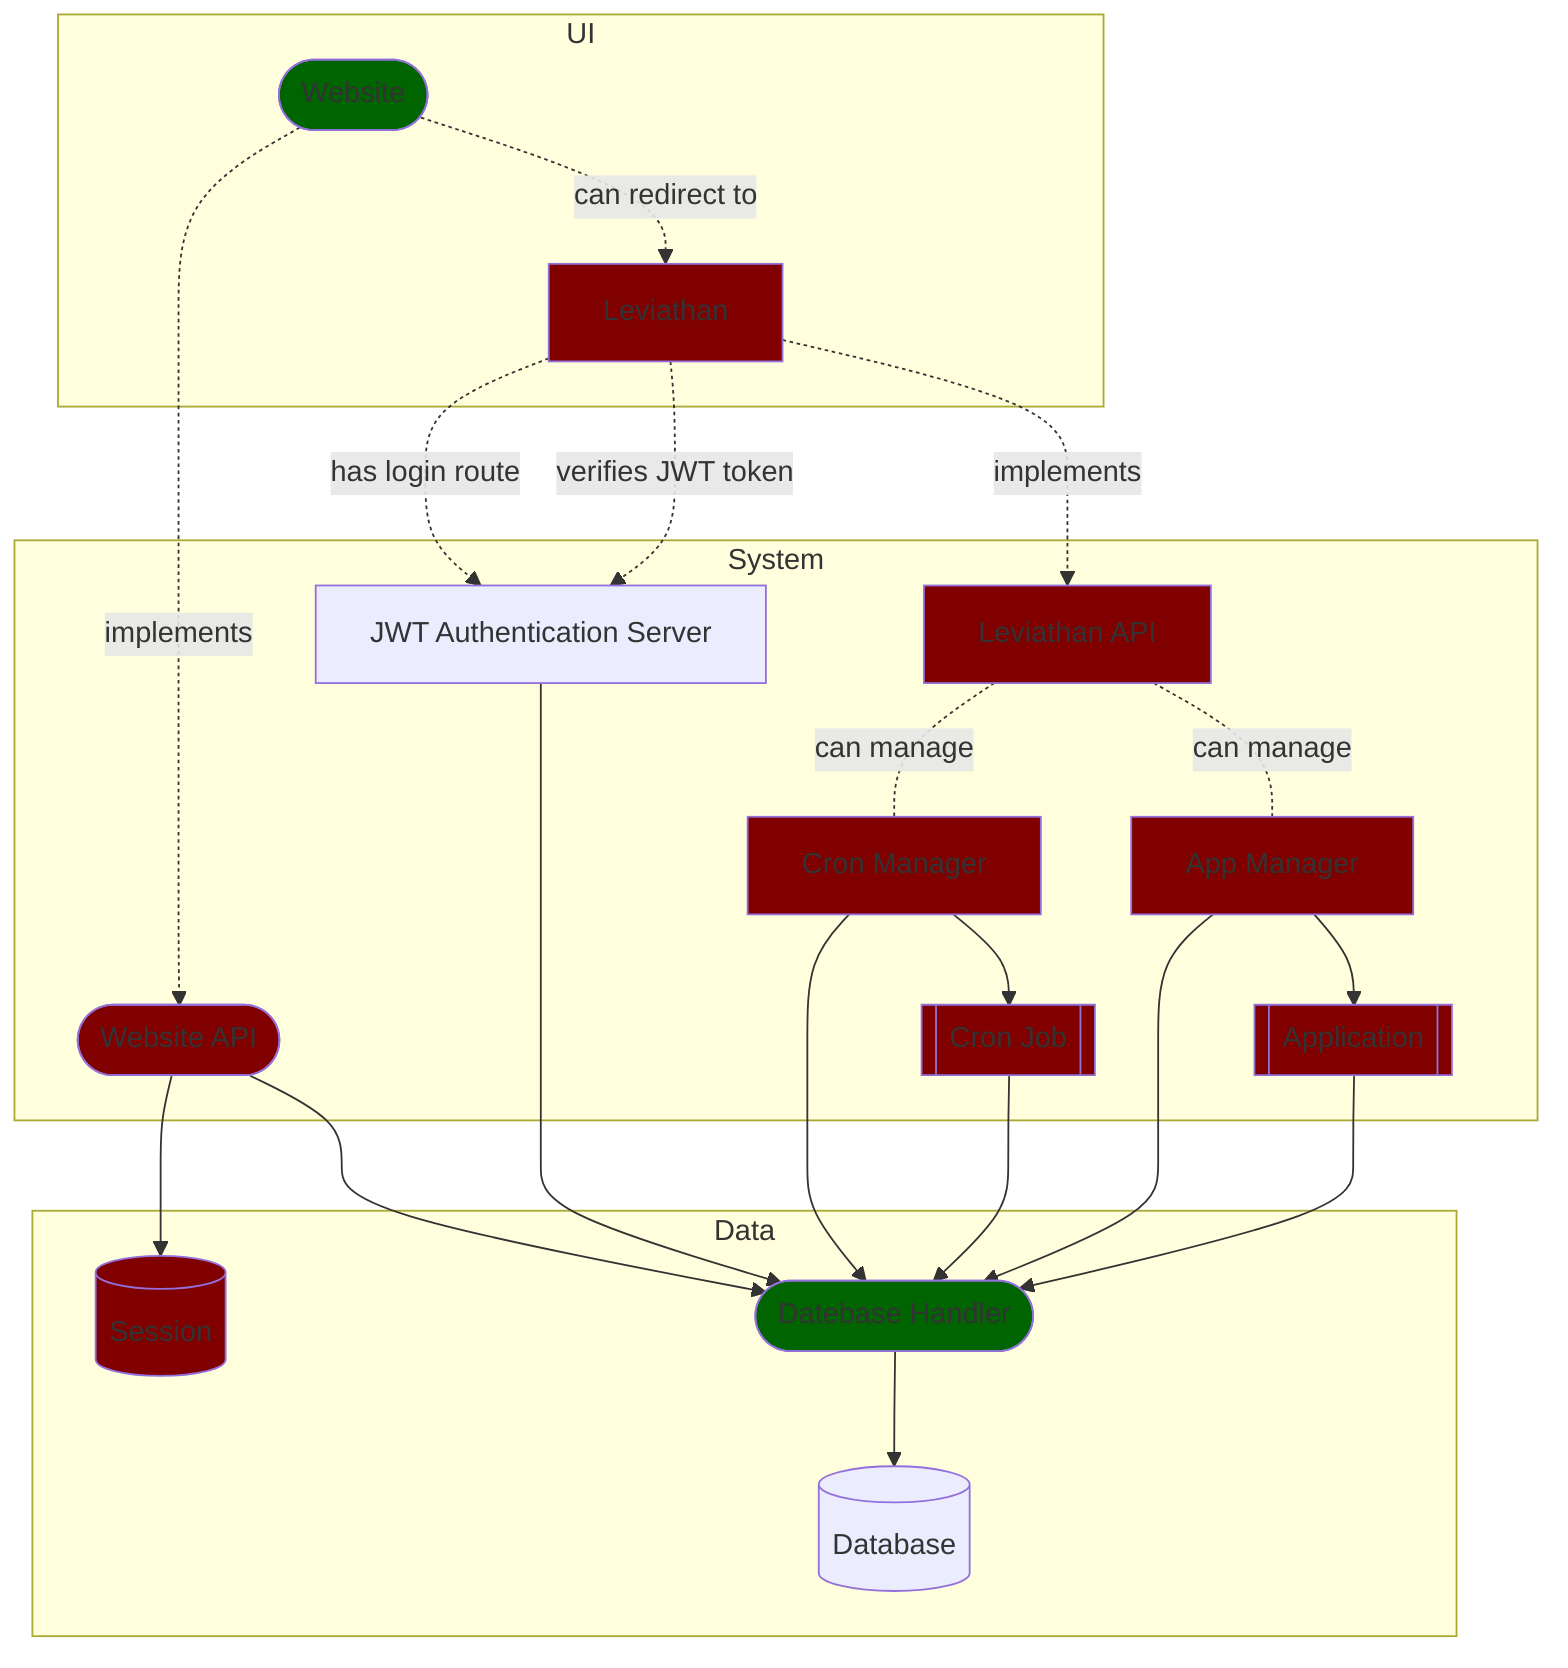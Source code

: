 graph TD
	classDef TODO fill:#800000;
	classDef IN_PROGRESS fill:#006400;

	subgraph data [Data]
	db[(Database)]
	session[(Session)]:::TODO
	dbh([Datebase Handler]):::IN_PROGRESS
	end

	subgraph ui [UI]
	web([Website]):::IN_PROGRESS
	leviathan[Leviathan]:::TODO
	end

	subgraph system [System]
	jwt[JWT Authentication Server]
	webapi([Website API]):::TODO
	levapi[Leviathan API]:::TODO
	cronmanager[Cron Manager]:::TODO
	cronjob[[Cron Job]]:::TODO
	appmanager[App Manager]:::TODO
	app[[Application]]:::TODO
	end

	web-.->|implements|webapi
	web-.->|can redirect to|leviathan
	webapi-->dbh
	webapi-->session
	leviathan-.->|has login route|jwt
	leviathan-.->|verifies JWT token|jwt
	leviathan-.->|implements|levapi
	jwt-->dbh
	levapi-.-|can manage|cronmanager
	levapi-.-|can manage|appmanager
	cronmanager-->dbh
	cronmanager-->cronjob
	cronjob-->dbh
	appmanager-->dbh
	appmanager-->app
	app-->dbh
	dbh-->db